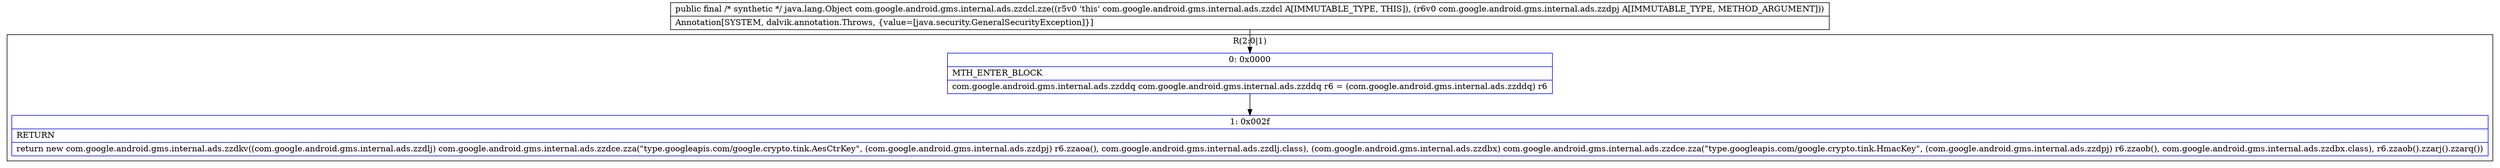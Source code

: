 digraph "CFG forcom.google.android.gms.internal.ads.zzdcl.zze(Lcom\/google\/android\/gms\/internal\/ads\/zzdpj;)Ljava\/lang\/Object;" {
subgraph cluster_Region_1620663914 {
label = "R(2:0|1)";
node [shape=record,color=blue];
Node_0 [shape=record,label="{0\:\ 0x0000|MTH_ENTER_BLOCK\l|com.google.android.gms.internal.ads.zzddq com.google.android.gms.internal.ads.zzddq r6 = (com.google.android.gms.internal.ads.zzddq) r6\l}"];
Node_1 [shape=record,label="{1\:\ 0x002f|RETURN\l|return new com.google.android.gms.internal.ads.zzdkv((com.google.android.gms.internal.ads.zzdlj) com.google.android.gms.internal.ads.zzdce.zza(\"type.googleapis.com\/google.crypto.tink.AesCtrKey\", (com.google.android.gms.internal.ads.zzdpj) r6.zzaoa(), com.google.android.gms.internal.ads.zzdlj.class), (com.google.android.gms.internal.ads.zzdbx) com.google.android.gms.internal.ads.zzdce.zza(\"type.googleapis.com\/google.crypto.tink.HmacKey\", (com.google.android.gms.internal.ads.zzdpj) r6.zzaob(), com.google.android.gms.internal.ads.zzdbx.class), r6.zzaob().zzarj().zzarq())\l}"];
}
MethodNode[shape=record,label="{public final \/* synthetic *\/ java.lang.Object com.google.android.gms.internal.ads.zzdcl.zze((r5v0 'this' com.google.android.gms.internal.ads.zzdcl A[IMMUTABLE_TYPE, THIS]), (r6v0 com.google.android.gms.internal.ads.zzdpj A[IMMUTABLE_TYPE, METHOD_ARGUMENT]))  | Annotation[SYSTEM, dalvik.annotation.Throws, \{value=[java.security.GeneralSecurityException]\}]\l}"];
MethodNode -> Node_0;
Node_0 -> Node_1;
}

